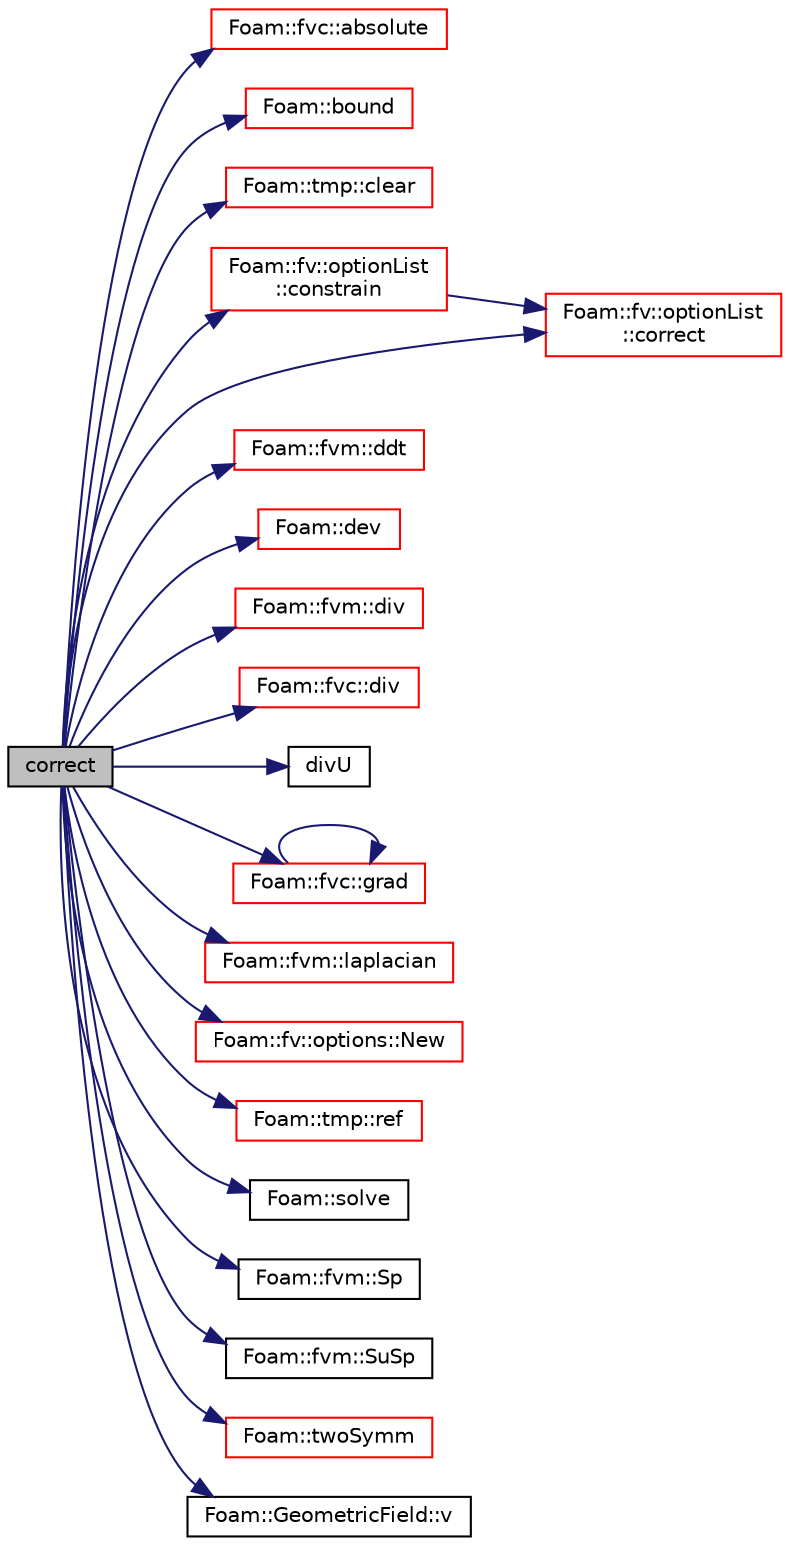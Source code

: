 digraph "correct"
{
  bgcolor="transparent";
  edge [fontname="Helvetica",fontsize="10",labelfontname="Helvetica",labelfontsize="10"];
  node [fontname="Helvetica",fontsize="10",shape=record];
  rankdir="LR";
  Node1 [label="correct",height=0.2,width=0.4,color="black", fillcolor="grey75", style="filled", fontcolor="black"];
  Node1 -> Node2 [color="midnightblue",fontsize="10",style="solid",fontname="Helvetica"];
  Node2 [label="Foam::fvc::absolute",height=0.2,width=0.4,color="red",URL="$a11009.html#ad0e401d18e49e4db619881bf6671d8bf",tooltip="Return the given relative flux in absolute form. "];
  Node1 -> Node3 [color="midnightblue",fontsize="10",style="solid",fontname="Helvetica"];
  Node3 [label="Foam::bound",height=0.2,width=0.4,color="red",URL="$a10974.html#a334b2a2d0ce7997d360f7a018174a077",tooltip="Bound the given scalar field if it has gone unbounded. "];
  Node1 -> Node4 [color="midnightblue",fontsize="10",style="solid",fontname="Helvetica"];
  Node4 [label="Foam::tmp::clear",height=0.2,width=0.4,color="red",URL="$a02695.html#a5b0c20bea8c40bf73b3160cb1e0da350",tooltip="If object pointer points to valid object: "];
  Node1 -> Node5 [color="midnightblue",fontsize="10",style="solid",fontname="Helvetica"];
  Node5 [label="Foam::fv::optionList\l::constrain",height=0.2,width=0.4,color="red",URL="$a01754.html#ab41c286bca1d06f1df7ae33c4f45b1bd",tooltip="Apply constraints to equation. "];
  Node5 -> Node6 [color="midnightblue",fontsize="10",style="solid",fontname="Helvetica"];
  Node6 [label="Foam::fv::optionList\l::correct",height=0.2,width=0.4,color="red",URL="$a01754.html#ae3e6a795c3429c465e44e8953d47e34a",tooltip="Apply correction to field. "];
  Node1 -> Node6 [color="midnightblue",fontsize="10",style="solid",fontname="Helvetica"];
  Node1 -> Node7 [color="midnightblue",fontsize="10",style="solid",fontname="Helvetica"];
  Node7 [label="Foam::fvm::ddt",height=0.2,width=0.4,color="red",URL="$a11010.html#a2d88eca98ab69b84af7ddb96e35f5a44"];
  Node1 -> Node8 [color="midnightblue",fontsize="10",style="solid",fontname="Helvetica"];
  Node8 [label="Foam::dev",height=0.2,width=0.4,color="red",URL="$a10974.html#a042ede1d98e91923a7cc5e14e9f86854"];
  Node1 -> Node9 [color="midnightblue",fontsize="10",style="solid",fontname="Helvetica"];
  Node9 [label="Foam::fvm::div",height=0.2,width=0.4,color="red",URL="$a11010.html#a058dd4757c11ae656c8d576632b33d25"];
  Node1 -> Node10 [color="midnightblue",fontsize="10",style="solid",fontname="Helvetica"];
  Node10 [label="Foam::fvc::div",height=0.2,width=0.4,color="red",URL="$a11009.html#a585533948ad80abfe589d920c641f251"];
  Node1 -> Node11 [color="midnightblue",fontsize="10",style="solid",fontname="Helvetica"];
  Node11 [label="divU",height=0.2,width=0.4,color="black",URL="$a03364.html#a09bc63f3dad0c233d722b7374810ad3d"];
  Node1 -> Node12 [color="midnightblue",fontsize="10",style="solid",fontname="Helvetica"];
  Node12 [label="Foam::fvc::grad",height=0.2,width=0.4,color="red",URL="$a11009.html#a7c00ec90ecc15ed3005255e42c52827a"];
  Node12 -> Node12 [color="midnightblue",fontsize="10",style="solid",fontname="Helvetica"];
  Node1 -> Node13 [color="midnightblue",fontsize="10",style="solid",fontname="Helvetica"];
  Node13 [label="Foam::fvm::laplacian",height=0.2,width=0.4,color="red",URL="$a11010.html#a05679b154654e47e9f1e2fbd2bc0bae0"];
  Node1 -> Node14 [color="midnightblue",fontsize="10",style="solid",fontname="Helvetica"];
  Node14 [label="Foam::fv::options::New",height=0.2,width=0.4,color="red",URL="$a01755.html#a616ee355e53d26b92cf6a39d39f5c594",tooltip="Construct fvOptions and register to datbase if not present. "];
  Node1 -> Node15 [color="midnightblue",fontsize="10",style="solid",fontname="Helvetica"];
  Node15 [label="Foam::tmp::ref",height=0.2,width=0.4,color="red",URL="$a02695.html#a355da090b61b5b48e7435dec5942b7e9",tooltip="Return non-const reference or generate a fatal error. "];
  Node1 -> Node16 [color="midnightblue",fontsize="10",style="solid",fontname="Helvetica"];
  Node16 [label="Foam::solve",height=0.2,width=0.4,color="black",URL="$a10974.html#a8d0243cca6dbaab978da0126875aa319",tooltip="Solve returning the solution statistics given convergence tolerance. "];
  Node1 -> Node17 [color="midnightblue",fontsize="10",style="solid",fontname="Helvetica"];
  Node17 [label="Foam::fvm::Sp",height=0.2,width=0.4,color="black",URL="$a11010.html#a67e0938495ebeac7ad57361957720554"];
  Node1 -> Node18 [color="midnightblue",fontsize="10",style="solid",fontname="Helvetica"];
  Node18 [label="Foam::fvm::SuSp",height=0.2,width=0.4,color="black",URL="$a11010.html#afbc5644dc62f3adaff3848482484e0a6"];
  Node1 -> Node19 [color="midnightblue",fontsize="10",style="solid",fontname="Helvetica"];
  Node19 [label="Foam::twoSymm",height=0.2,width=0.4,color="red",URL="$a10974.html#a446550beb700669a32e76d9b87d5e043"];
  Node1 -> Node20 [color="midnightblue",fontsize="10",style="solid",fontname="Helvetica"];
  Node20 [label="Foam::GeometricField::v",height=0.2,width=0.4,color="black",URL="$a00933.html#acb9bac85103c8623a82abaa296a0721d",tooltip="Return a const-reference to the dimensioned internal field. "];
}
